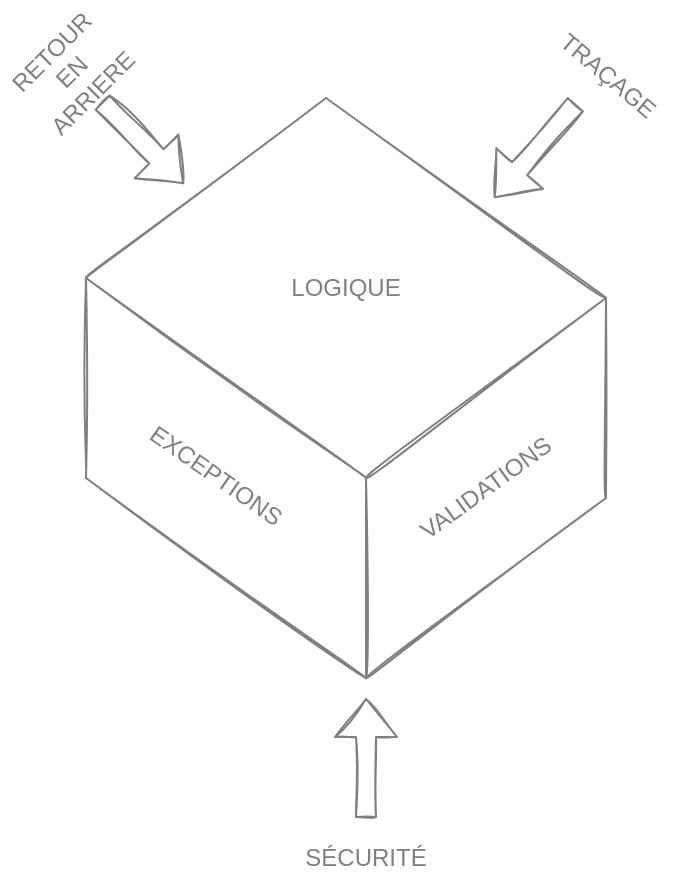 <mxfile version="19.0.3" type="device" pages="3"><diagram id="qrsqGYNkeJF66hUPd0t3" name="Principles"><mxGraphModel dx="1038" dy="649" grid="0" gridSize="10" guides="1" tooltips="1" connect="1" arrows="1" fold="1" page="1" pageScale="1" pageWidth="1100" pageHeight="850" math="0" shadow="0"><root><mxCell id="0"/><mxCell id="1" parent="0"/><mxCell id="BbB3MgILvfjEY9lYo88e-6" value="" style="endArrow=none;html=1;rounded=1;sketch=1;curved=1;strokeColor=#808080;fontColor=#808080;" parent="1" edge="1"><mxGeometry width="50" height="50" relative="1" as="geometry"><mxPoint x="700" y="360" as="sourcePoint"/><mxPoint x="560" y="260" as="targetPoint"/></mxGeometry></mxCell><mxCell id="BbB3MgILvfjEY9lYo88e-7" value="" style="endArrow=none;html=1;rounded=1;sketch=1;curved=1;strokeColor=#808080;fontColor=#808080;" parent="1" edge="1"><mxGeometry width="50" height="50" relative="1" as="geometry"><mxPoint x="580" y="450" as="sourcePoint"/><mxPoint x="440" y="350" as="targetPoint"/></mxGeometry></mxCell><mxCell id="BbB3MgILvfjEY9lYo88e-8" value="" style="endArrow=none;html=1;rounded=1;sketch=1;curved=1;strokeColor=#808080;fontColor=#808080;" parent="1" edge="1"><mxGeometry width="50" height="50" relative="1" as="geometry"><mxPoint x="580" y="450" as="sourcePoint"/><mxPoint x="700" y="360" as="targetPoint"/></mxGeometry></mxCell><mxCell id="BbB3MgILvfjEY9lYo88e-9" value="" style="endArrow=none;html=1;rounded=1;sketch=1;curved=1;strokeColor=#808080;fontColor=#808080;" parent="1" edge="1"><mxGeometry width="50" height="50" relative="1" as="geometry"><mxPoint x="440" y="350" as="sourcePoint"/><mxPoint x="560" y="260" as="targetPoint"/></mxGeometry></mxCell><mxCell id="BbB3MgILvfjEY9lYo88e-10" value="" style="endArrow=none;html=1;rounded=1;sketch=1;curved=1;strokeColor=#808080;fontColor=#808080;" parent="1" edge="1"><mxGeometry width="50" height="50" relative="1" as="geometry"><mxPoint x="580" y="550" as="sourcePoint"/><mxPoint x="580" y="450" as="targetPoint"/></mxGeometry></mxCell><mxCell id="BbB3MgILvfjEY9lYo88e-11" value="" style="endArrow=none;html=1;rounded=1;sketch=1;curved=1;strokeColor=#808080;fontColor=#808080;" parent="1" edge="1"><mxGeometry width="50" height="50" relative="1" as="geometry"><mxPoint x="580" y="550" as="sourcePoint"/><mxPoint x="700" y="460" as="targetPoint"/></mxGeometry></mxCell><mxCell id="BbB3MgILvfjEY9lYo88e-12" value="" style="endArrow=none;html=1;rounded=1;sketch=1;curved=1;strokeColor=#808080;fontColor=#808080;" parent="1" edge="1"><mxGeometry width="50" height="50" relative="1" as="geometry"><mxPoint x="700" y="460" as="sourcePoint"/><mxPoint x="700" y="360" as="targetPoint"/></mxGeometry></mxCell><mxCell id="BbB3MgILvfjEY9lYo88e-13" value="" style="endArrow=none;html=1;rounded=1;sketch=1;curved=1;strokeColor=#808080;fontColor=#808080;" parent="1" edge="1"><mxGeometry width="50" height="50" relative="1" as="geometry"><mxPoint x="580" y="550" as="sourcePoint"/><mxPoint x="440" y="450" as="targetPoint"/></mxGeometry></mxCell><mxCell id="BbB3MgILvfjEY9lYo88e-14" value="" style="endArrow=none;html=1;rounded=1;sketch=1;curved=1;strokeColor=#808080;fontColor=#808080;" parent="1" edge="1"><mxGeometry width="50" height="50" relative="1" as="geometry"><mxPoint x="440" y="450" as="sourcePoint"/><mxPoint x="440" y="350" as="targetPoint"/></mxGeometry></mxCell><mxCell id="BbB3MgILvfjEY9lYo88e-15" value="LOGIQUE" style="text;html=1;strokeColor=none;fillColor=none;align=center;verticalAlign=middle;whiteSpace=wrap;rounded=0;sketch=1;fontColor=#808080;" parent="1" vertex="1"><mxGeometry x="540" y="340" width="60" height="30" as="geometry"/></mxCell><mxCell id="BbB3MgILvfjEY9lYo88e-16" value="VALIDATIONS" style="text;html=1;strokeColor=none;fillColor=none;align=center;verticalAlign=middle;whiteSpace=wrap;rounded=0;sketch=1;rotation=324;fontColor=#808080;" parent="1" vertex="1"><mxGeometry x="610" y="440" width="60" height="30" as="geometry"/></mxCell><mxCell id="BbB3MgILvfjEY9lYo88e-17" value="EXCEPTIONS" style="text;html=1;strokeColor=none;fillColor=none;align=center;verticalAlign=middle;whiteSpace=wrap;rounded=0;sketch=1;rotation=35;fontColor=#808080;" parent="1" vertex="1"><mxGeometry x="475" y="434" width="60" height="30" as="geometry"/></mxCell><mxCell id="BbB3MgILvfjEY9lYo88e-19" value="" style="shape=flexArrow;endArrow=classic;html=1;rounded=1;sketch=1;curved=1;strokeColor=#808080;fontColor=#808080;" parent="1" edge="1"><mxGeometry width="50" height="50" relative="1" as="geometry"><mxPoint x="685" y="263" as="sourcePoint"/><mxPoint x="644" y="310" as="targetPoint"/></mxGeometry></mxCell><mxCell id="BbB3MgILvfjEY9lYo88e-20" value="TRAÇAGE" style="text;html=1;strokeColor=none;fillColor=none;align=center;verticalAlign=middle;whiteSpace=wrap;rounded=0;sketch=1;rotation=40;fontColor=#808080;" parent="1" vertex="1"><mxGeometry x="670.998" y="234.005" width="60" height="30" as="geometry"/></mxCell><mxCell id="BbB3MgILvfjEY9lYo88e-21" value="" style="shape=flexArrow;endArrow=classic;html=1;rounded=1;sketch=1;curved=1;strokeColor=#808080;fontColor=#808080;" parent="1" edge="1"><mxGeometry width="50" height="50" relative="1" as="geometry"><mxPoint x="448" y="262" as="sourcePoint"/><mxPoint x="489" y="303" as="targetPoint"/></mxGeometry></mxCell><mxCell id="BbB3MgILvfjEY9lYo88e-22" value="RETOUR EN ARRIERE" style="text;html=1;strokeColor=none;fillColor=none;align=center;verticalAlign=middle;whiteSpace=wrap;rounded=0;sketch=1;rotation=-45;fontColor=#808080;" parent="1" vertex="1"><mxGeometry x="403" y="232" width="60" height="30" as="geometry"/></mxCell><mxCell id="BbB3MgILvfjEY9lYo88e-23" value="" style="shape=flexArrow;endArrow=classic;html=1;rounded=1;sketch=1;curved=1;strokeColor=#808080;fontColor=#808080;" parent="1" edge="1"><mxGeometry width="50" height="50" relative="1" as="geometry"><mxPoint x="580" y="620" as="sourcePoint"/><mxPoint x="580" y="560" as="targetPoint"/></mxGeometry></mxCell><mxCell id="BbB3MgILvfjEY9lYo88e-24" value="SÉCURITÉ" style="text;html=1;strokeColor=none;fillColor=none;align=center;verticalAlign=middle;whiteSpace=wrap;rounded=0;sketch=1;fontColor=#808080;" parent="1" vertex="1"><mxGeometry x="550" y="625" width="60" height="30" as="geometry"/></mxCell></root></mxGraphModel></diagram><diagram name="Horizontal" id="mR7UyOg51pEG3Wg1xMaY"><mxGraphModel dx="1038" dy="649" grid="0" gridSize="10" guides="1" tooltips="1" connect="1" arrows="1" fold="1" page="1" pageScale="1" pageWidth="1100" pageHeight="850" math="0" shadow="0"><root><mxCell id="GSMAuSDNPmR9hoLNnjGz-0"/><mxCell id="GSMAuSDNPmR9hoLNnjGz-1" parent="GSMAuSDNPmR9hoLNnjGz-0"/><mxCell id="GSMAuSDNPmR9hoLNnjGz-20" value="SERVICE A" style="whiteSpace=wrap;html=1;sketch=1;rounded=1;strokeColor=#808080;fontColor=#808080;fillColor=none;" parent="GSMAuSDNPmR9hoLNnjGz-1" vertex="1"><mxGeometry x="608" y="272" width="120" height="60" as="geometry"/></mxCell><mxCell id="GSMAuSDNPmR9hoLNnjGz-21" value="&lt;span&gt;SERVICE B&lt;/span&gt;" style="whiteSpace=wrap;html=1;sketch=1;rounded=1;strokeColor=#808080;fontColor=#808080;fillColor=none;" parent="GSMAuSDNPmR9hoLNnjGz-1" vertex="1"><mxGeometry x="608" y="360" width="120" height="60" as="geometry"/></mxCell><mxCell id="GSMAuSDNPmR9hoLNnjGz-22" value="&lt;span&gt;SERVICE N&lt;/span&gt;" style="whiteSpace=wrap;html=1;sketch=1;rounded=1;strokeColor=#808080;fontColor=#808080;fillColor=none;" parent="GSMAuSDNPmR9hoLNnjGz-1" vertex="1"><mxGeometry x="608" y="446" width="120" height="60" as="geometry"/></mxCell><mxCell id="GSMAuSDNPmR9hoLNnjGz-23" value="SERVICE DE TRAITEMENT A" style="whiteSpace=wrap;html=1;sketch=1;rounded=1;strokeColor=#808080;fontColor=#808080;fillColor=none;" parent="GSMAuSDNPmR9hoLNnjGz-1" vertex="1"><mxGeometry x="455" y="272" width="120" height="60" as="geometry"/></mxCell><mxCell id="GSMAuSDNPmR9hoLNnjGz-24" value="SERVICE DE TRAITEMENT B" style="whiteSpace=wrap;html=1;sketch=1;rounded=1;strokeColor=#808080;fontColor=#808080;fillColor=none;" parent="GSMAuSDNPmR9hoLNnjGz-1" vertex="1"><mxGeometry x="455" y="360" width="120" height="60" as="geometry"/></mxCell><mxCell id="GSMAuSDNPmR9hoLNnjGz-25" value="SERVICE DE TRAITEMENT N" style="whiteSpace=wrap;html=1;sketch=1;rounded=1;strokeColor=#808080;fontColor=#808080;fillColor=none;" parent="GSMAuSDNPmR9hoLNnjGz-1" vertex="1"><mxGeometry x="455" y="446" width="120" height="60" as="geometry"/></mxCell><mxCell id="GSMAuSDNPmR9hoLNnjGz-26" value="SERVICE D'ORCHESTRATION N" style="whiteSpace=wrap;html=1;sketch=1;rounded=1;strokeColor=#808080;fontColor=#808080;fillColor=none;" parent="GSMAuSDNPmR9hoLNnjGz-1" vertex="1"><mxGeometry x="275" y="360" width="120" height="60" as="geometry"/></mxCell><mxCell id="GSMAuSDNPmR9hoLNnjGz-29" value="MODÈLE PARTAGÉ" style="whiteSpace=wrap;html=1;sketch=1;rounded=1;strokeColor=#808080;fontColor=#808080;labelBackgroundColor=none;fillColor=none;" parent="GSMAuSDNPmR9hoLNnjGz-1" vertex="1"><mxGeometry x="785" y="360" width="120" height="60" as="geometry"/></mxCell><mxCell id="GSMAuSDNPmR9hoLNnjGz-30" value="" style="endArrow=classic;html=1;exitX=1;exitY=0.5;exitDx=0;exitDy=0;sketch=1;curved=1;strokeColor=#808080;fontColor=#808080;" parent="GSMAuSDNPmR9hoLNnjGz-1" source="GSMAuSDNPmR9hoLNnjGz-26" target="GSMAuSDNPmR9hoLNnjGz-29" edge="1"><mxGeometry width="50" height="50" relative="1" as="geometry"><mxPoint x="333" y="298" as="sourcePoint"/><mxPoint x="383" y="248" as="targetPoint"/></mxGeometry></mxCell><mxCell id="GSMAuSDNPmR9hoLNnjGz-31" value="" style="endArrow=classic;html=1;entryX=0;entryY=0.5;entryDx=0;entryDy=0;exitX=1;exitY=0.5;exitDx=0;exitDy=0;sketch=1;curved=1;strokeColor=#808080;fontColor=#808080;" parent="GSMAuSDNPmR9hoLNnjGz-1" source="GSMAuSDNPmR9hoLNnjGz-23" target="GSMAuSDNPmR9hoLNnjGz-29" edge="1"><mxGeometry width="50" height="50" relative="1" as="geometry"><mxPoint x="274" y="309" as="sourcePoint"/><mxPoint x="324" y="259" as="targetPoint"/></mxGeometry></mxCell><mxCell id="GSMAuSDNPmR9hoLNnjGz-32" value="" style="endArrow=classic;html=1;exitX=1;exitY=0.5;exitDx=0;exitDy=0;entryX=0;entryY=0.5;entryDx=0;entryDy=0;sketch=1;curved=1;strokeColor=#808080;fontColor=#808080;" parent="GSMAuSDNPmR9hoLNnjGz-1" source="GSMAuSDNPmR9hoLNnjGz-20" target="GSMAuSDNPmR9hoLNnjGz-29" edge="1"><mxGeometry width="50" height="50" relative="1" as="geometry"><mxPoint x="369" y="282" as="sourcePoint"/><mxPoint x="419" y="232" as="targetPoint"/></mxGeometry></mxCell><mxCell id="GSMAuSDNPmR9hoLNnjGz-33" value="" style="endArrow=classic;html=1;exitX=1;exitY=0.5;exitDx=0;exitDy=0;entryX=0;entryY=0.5;entryDx=0;entryDy=0;sketch=1;curved=1;strokeColor=#808080;fontColor=#808080;" parent="GSMAuSDNPmR9hoLNnjGz-1" source="GSMAuSDNPmR9hoLNnjGz-22" target="GSMAuSDNPmR9hoLNnjGz-29" edge="1"><mxGeometry width="50" height="50" relative="1" as="geometry"><mxPoint x="801" y="509" as="sourcePoint"/><mxPoint x="851" y="459" as="targetPoint"/></mxGeometry></mxCell><mxCell id="GSMAuSDNPmR9hoLNnjGz-34" value="" style="endArrow=classic;html=1;exitX=1;exitY=0.5;exitDx=0;exitDy=0;entryX=0;entryY=0.5;entryDx=0;entryDy=0;sketch=1;curved=1;strokeColor=#808080;fontColor=#808080;" parent="GSMAuSDNPmR9hoLNnjGz-1" source="GSMAuSDNPmR9hoLNnjGz-25" target="GSMAuSDNPmR9hoLNnjGz-29" edge="1"><mxGeometry width="50" height="50" relative="1" as="geometry"><mxPoint x="599" y="581" as="sourcePoint"/><mxPoint x="649" y="531" as="targetPoint"/></mxGeometry></mxCell></root></mxGraphModel></diagram><diagram name="Vertical" id="dsF2o4K2aO76OBcaVvpv"><mxGraphModel dx="1038" dy="649" grid="0" gridSize="10" guides="1" tooltips="1" connect="1" arrows="1" fold="1" page="1" pageScale="1" pageWidth="1100" pageHeight="850" math="0" shadow="0"><root><mxCell id="H6bH8910wLnF9-F88ioD-0"/><mxCell id="H6bH8910wLnF9-F88ioD-1" parent="H6bH8910wLnF9-F88ioD-0"/><mxCell id="H6bH8910wLnF9-F88ioD-2" value="MODÈLE A" style="whiteSpace=wrap;html=1;strokeColor=#808080;fontColor=#808080;fillColor=none;sketch=1;rounded=1;" parent="H6bH8910wLnF9-F88ioD-1" vertex="1"><mxGeometry x="331" y="419" width="120" height="60" as="geometry"/></mxCell><mxCell id="H6bH8910wLnF9-F88ioD-3" value="MODÈLE B" style="whiteSpace=wrap;html=1;strokeColor=#808080;fontColor=#808080;fillColor=none;sketch=1;rounded=1;" parent="H6bH8910wLnF9-F88ioD-1" vertex="1"><mxGeometry x="478" y="419" width="120" height="60" as="geometry"/></mxCell><mxCell id="H6bH8910wLnF9-F88ioD-4" value="MODÈLE C" style="whiteSpace=wrap;html=1;strokeColor=#808080;fontColor=#808080;fillColor=none;sketch=1;rounded=1;" parent="H6bH8910wLnF9-F88ioD-1" vertex="1"><mxGeometry x="625" y="419" width="120" height="60" as="geometry"/></mxCell><mxCell id="H6bH8910wLnF9-F88ioD-9" value="MODÈLE PARTAGÉ" style="whiteSpace=wrap;html=1;strokeColor=#808080;fontColor=#808080;labelBackgroundColor=none;fillColor=none;sketch=1;rounded=1;" parent="H6bH8910wLnF9-F88ioD-1" vertex="1"><mxGeometry x="478" y="264" width="120" height="60" as="geometry"/></mxCell><mxCell id="H6bH8910wLnF9-F88ioD-15" value="" style="endArrow=classic;html=1;strokeColor=#808080;fontColor=#808080;exitX=0.5;exitY=0;exitDx=0;exitDy=0;entryX=0.5;entryY=1;entryDx=0;entryDy=0;sketch=1;curved=1;" parent="H6bH8910wLnF9-F88ioD-1" source="H6bH8910wLnF9-F88ioD-2" target="H6bH8910wLnF9-F88ioD-9" edge="1"><mxGeometry width="50" height="50" relative="1" as="geometry"><mxPoint x="384" y="383" as="sourcePoint"/><mxPoint x="434" y="333" as="targetPoint"/></mxGeometry></mxCell><mxCell id="H6bH8910wLnF9-F88ioD-16" value="" style="endArrow=classic;html=1;strokeColor=#808080;fontColor=#808080;exitX=0.5;exitY=0;exitDx=0;exitDy=0;entryX=0.5;entryY=1;entryDx=0;entryDy=0;sketch=1;curved=1;" parent="H6bH8910wLnF9-F88ioD-1" source="H6bH8910wLnF9-F88ioD-3" target="H6bH8910wLnF9-F88ioD-9" edge="1"><mxGeometry width="50" height="50" relative="1" as="geometry"><mxPoint x="562" y="408" as="sourcePoint"/><mxPoint x="612" y="358" as="targetPoint"/></mxGeometry></mxCell><mxCell id="H6bH8910wLnF9-F88ioD-17" value="" style="endArrow=classic;html=1;strokeColor=#808080;fontColor=#808080;exitX=0.5;exitY=0;exitDx=0;exitDy=0;entryX=0.5;entryY=1;entryDx=0;entryDy=0;sketch=1;curved=1;" parent="H6bH8910wLnF9-F88ioD-1" source="H6bH8910wLnF9-F88ioD-4" target="H6bH8910wLnF9-F88ioD-9" edge="1"><mxGeometry width="50" height="50" relative="1" as="geometry"><mxPoint x="692" y="395" as="sourcePoint"/><mxPoint x="742" y="345" as="targetPoint"/></mxGeometry></mxCell><mxCell id="H6bH8910wLnF9-F88ioD-18" value="MODÈLE D" style="whiteSpace=wrap;html=1;strokeColor=#808080;fontColor=#808080;fillColor=none;sketch=1;rounded=1;" parent="H6bH8910wLnF9-F88ioD-1" vertex="1"><mxGeometry x="331" y="520" width="120" height="60" as="geometry"/></mxCell><mxCell id="H6bH8910wLnF9-F88ioD-19" value="MODÈLE E" style="whiteSpace=wrap;html=1;strokeColor=#808080;fontColor=#808080;fillColor=none;sketch=1;rounded=1;" parent="H6bH8910wLnF9-F88ioD-1" vertex="1"><mxGeometry x="478" y="520" width="120" height="60" as="geometry"/></mxCell><mxCell id="H6bH8910wLnF9-F88ioD-20" value="MODÈLE N" style="whiteSpace=wrap;html=1;strokeColor=#808080;fontColor=#808080;fillColor=none;sketch=1;rounded=1;" parent="H6bH8910wLnF9-F88ioD-1" vertex="1"><mxGeometry x="625" y="520" width="120" height="60" as="geometry"/></mxCell><mxCell id="H6bH8910wLnF9-F88ioD-21" value="" style="endArrow=classic;html=1;strokeColor=#808080;fontColor=#808080;exitX=0.5;exitY=0;exitDx=0;exitDy=0;entryX=0.5;entryY=1;entryDx=0;entryDy=0;sketch=1;curved=1;" parent="H6bH8910wLnF9-F88ioD-1" source="H6bH8910wLnF9-F88ioD-18" target="H6bH8910wLnF9-F88ioD-9" edge="1"><mxGeometry width="50" height="50" relative="1" as="geometry"><mxPoint x="213" y="461" as="sourcePoint"/><mxPoint x="263" y="411" as="targetPoint"/></mxGeometry></mxCell><mxCell id="H6bH8910wLnF9-F88ioD-22" value="" style="endArrow=classic;html=1;strokeColor=#808080;fontColor=#808080;sketch=1;curved=1;" parent="H6bH8910wLnF9-F88ioD-1" source="H6bH8910wLnF9-F88ioD-19" edge="1"><mxGeometry width="50" height="50" relative="1" as="geometry"><mxPoint x="401" y="530" as="sourcePoint"/><mxPoint x="539" y="323" as="targetPoint"/></mxGeometry></mxCell><mxCell id="H6bH8910wLnF9-F88ioD-23" value="" style="endArrow=classic;html=1;strokeColor=#808080;fontColor=#808080;exitX=0.5;exitY=0;exitDx=0;exitDy=0;entryX=0.5;entryY=1;entryDx=0;entryDy=0;sketch=1;curved=1;" parent="H6bH8910wLnF9-F88ioD-1" source="H6bH8910wLnF9-F88ioD-20" target="H6bH8910wLnF9-F88ioD-9" edge="1"><mxGeometry width="50" height="50" relative="1" as="geometry"><mxPoint x="411" y="540" as="sourcePoint"/><mxPoint x="558" y="344" as="targetPoint"/></mxGeometry></mxCell></root></mxGraphModel></diagram></mxfile>